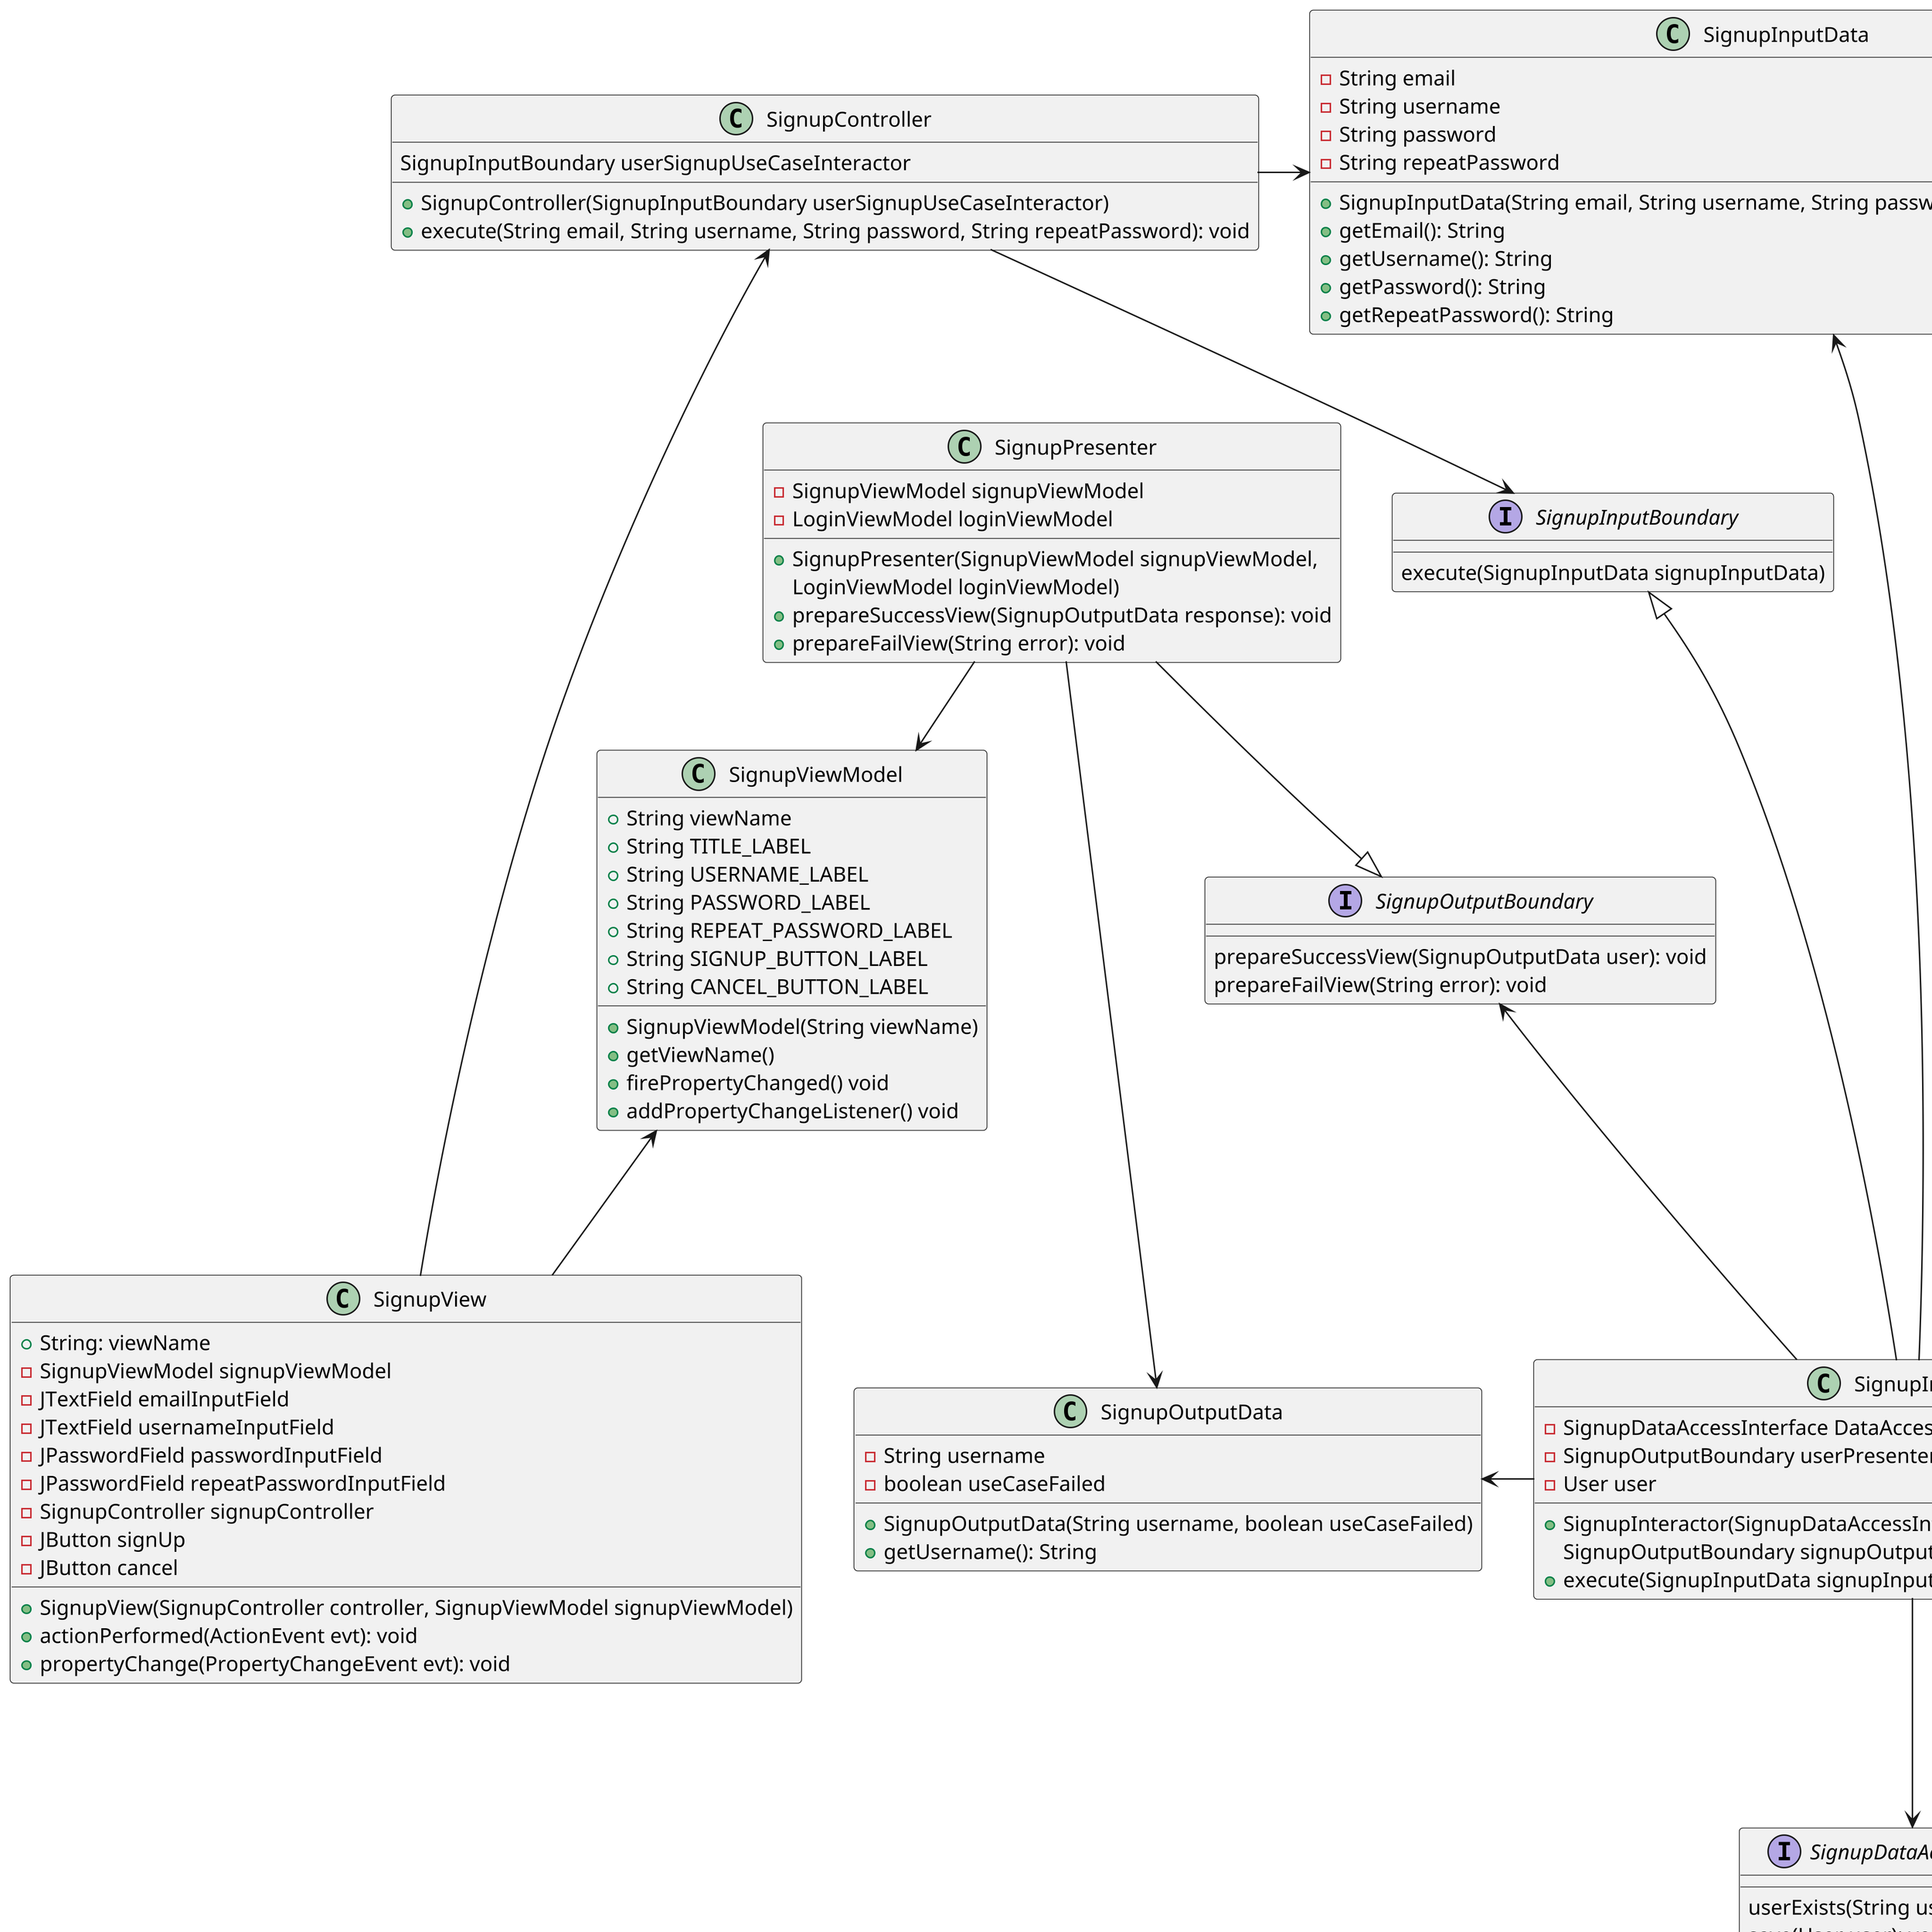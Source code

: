 @startuml
skinparam dpi 300

class SignupView{
+ String: viewName
- SignupViewModel signupViewModel
- JTextField emailInputField
- JTextField usernameInputField
- JPasswordField passwordInputField
- JPasswordField repeatPasswordInputField
- SignupController signupController
- JButton signUp
- JButton cancel
+ SignupView(SignupController controller, SignupViewModel signupViewModel)
+ actionPerformed(ActionEvent evt): void
+ propertyChange(PropertyChangeEvent evt): void
}


class SignupController{
SignupInputBoundary userSignupUseCaseInteractor
+ SignupController(SignupInputBoundary userSignupUseCaseInteractor)
+ execute(String email, String username, String password, String repeatPassword): void
}

class SignupInputData{
- String email
- String username
- String password
- String repeatPassword
+ SignupInputData(String email, String username, String password, String repeatPassword)
+ getEmail(): String
+ getUsername(): String
+ getPassword(): String
+ getRepeatPassword(): String
}

interface SignupInputBoundary{
execute(SignupInputData signupInputData)
}

class SignupInteractor{
-SignupDataAccessInterface DataAccessObject
-SignupOutputBoundary userPresenter
-User user
+ SignupInteractor(SignupDataAccessInterface SignupDataAccessInterface,
                SignupOutputBoundary signupOutputBoundary, UserFactory userFactory)
+ execute(SignupInputData signupInputData): void
}

class User {
- String userID
- String email
- String username
- String password
- ArrayList<String> preferences
- ArrayList<Restaurants> favouritesList
- ArrayList<Revew> reviewList
+ User(String userID, String username, String password)
+ getUserID(): String
+ getUsername(): String
+ getPassword(): String
+ setPassword(): void
+ getEmail(): String
+ getPreferences(): ArrayList<String>
+ getFavourites: ArrayList<Restaurants>
+ getReviews(): ArrayList<Review>
}

interface SignupDataAccessInterface{
userExists(String userID): boolean
save(User user): void
}

class SignupDataAccessObject{

}

class SignupOutputData{
- String username
- boolean useCaseFailed
+ SignupOutputData(String username, boolean useCaseFailed)
+ getUsername(): String
}

interface SignupOutputBoundary{
prepareSuccessView(SignupOutputData user): void
prepareFailView(String error): void
}


class SignupPresenter {
- SignupViewModel signupViewModel
- LoginViewModel loginViewModel
+ SignupPresenter(SignupViewModel signupViewModel,
                           LoginViewModel loginViewModel)
+ prepareSuccessView(SignupOutputData response): void
+ prepareFailView(String error): void
}

class SignupViewModel{
+String viewName
+String TITLE_LABEL
+String USERNAME_LABEL
+String PASSWORD_LABEL
+String REPEAT_PASSWORD_LABEL
+String SIGNUP_BUTTON_LABEL
+String CANCEL_BUTTON_LABEL
+ SignupViewModel(String viewName)
+ getViewName()
+ firePropertyChanged() void
+ addPropertyChangeListener() void
}


SignupView -up-> SignupController
SignupController -right-> SignupInputData
SignupController -right-> SignupInputBoundary
SignupInteractor -left-> SignupInputData
SignupInteractor -left-|> SignupInputBoundary
SignupInteractor -right-> User
SignupInteractor -down-> SignupDataAccessInterface
SignupDataAccessObject -up-|> SignupDataAccessInterface
SignupInteractor -left-> SignupOutputBoundary
SignupInteractor -left-> SignupOutputData
SignupPresenter -right-|> SignupOutputBoundary
SignupPresenter -right-> SignupOutputData
SignupView -up-> SignupViewModel
SignupPresenter -down-> SignupViewModel

SignupPresenter -[hidden]up-> SignupController
SignupPresenter -[hidden]right-> SignupOutputBoundary
SignupController -[hidden]left-> SignupView
SignupInputBoundary -[hidden]up-> SignupInputData
SignupOutputBoundary -[hidden]up-> SignupInputBoundary
SignupOutputData -[hidden]up-> SignupOutputBoundary
SignupInteractor -[hidden]right-> SignupOutputBoundary



@enduml
